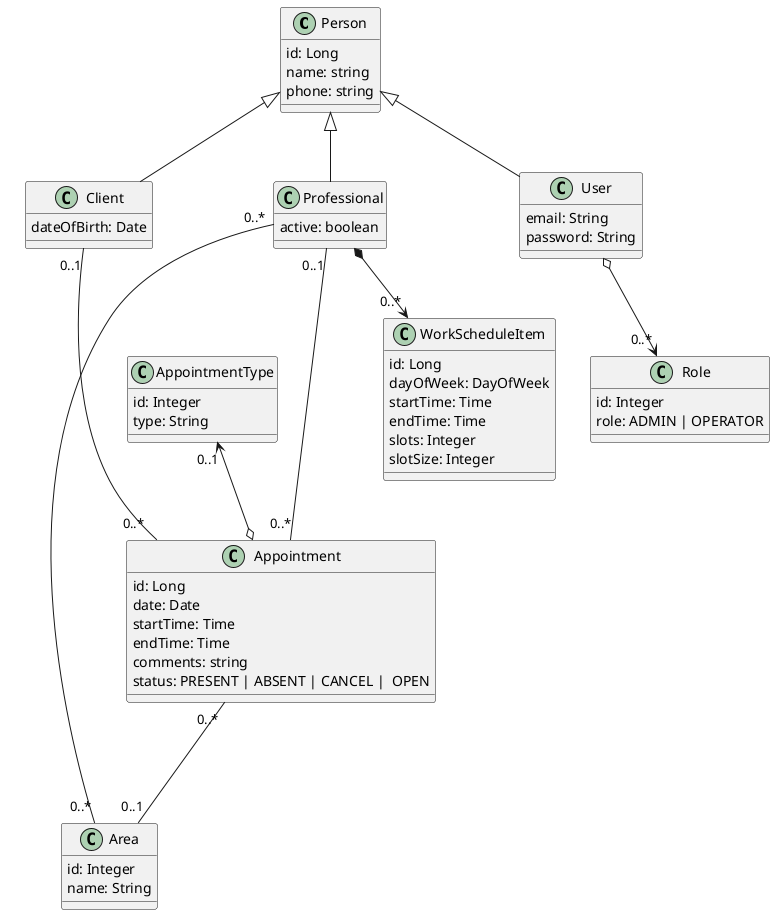 @startuml "model"
  class Person {
    id: Long
    name: string
    phone: string
  }
  class Professional {
    active: boolean
  }
  class Appointment {
    id: Long
    date: Date
    startTime: Time
    endTime: Time
    comments: string
    status: PRESENT | ABSENT | CANCEL |  OPEN
  }

  class WorkScheduleItem{
    id: Long
    dayOfWeek: DayOfWeek
    startTime: Time
    endTime: Time
    slots: Integer
    slotSize: Integer
  }

  class Area {
    id: Integer
    name: String
  }

  class Client {
    dateOfBirth: Date
  }

  class AppointmentType{
    id: Integer
    type: String
  }

  class User {
    email: String
    password: String
  }

  class Role {
    id: Integer
    role: ADMIN | OPERATOR
  }
Person <|-- Client
Person <|-- User
Person <|-- Professional

Professional "0..*" -d-- "0..*" Area
Professional  *--> "0..*" WorkScheduleItem
Professional "0..1" --- "0..*" Appointment
Appointment o-u-> "0..1" AppointmentType
Appointment "0..*" -u-- "0..1" Client  
Appointment "0..*" -d-- "0..1" Area
User o--> "0..*" Role

@enduml